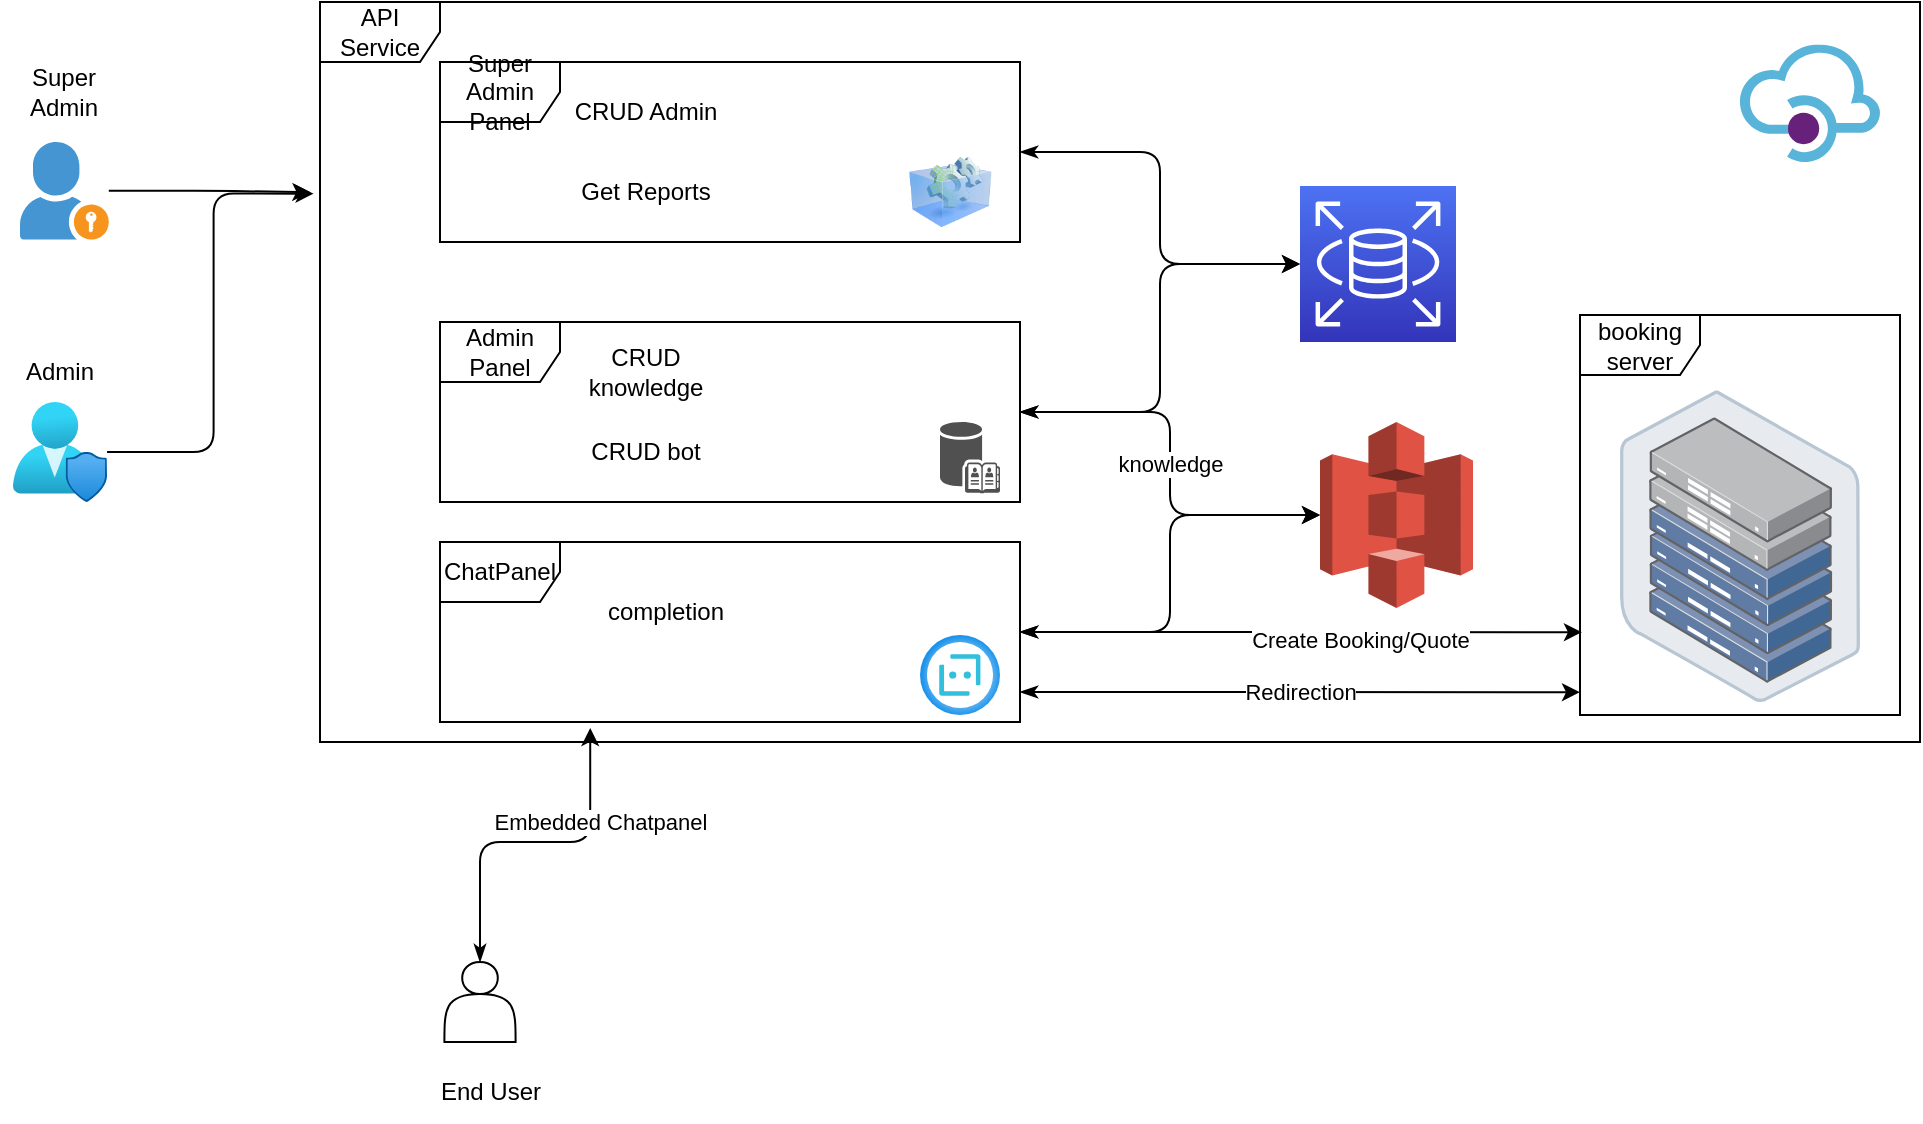 <mxfile>
    <diagram id="elhfV3wgOFtBAhaUHd_U" name="Page-1">
        <mxGraphModel dx="1089" dy="771" grid="1" gridSize="10" guides="1" tooltips="1" connect="1" arrows="1" fold="1" page="1" pageScale="1" pageWidth="827" pageHeight="1169" math="0" shadow="0">
            <root>
                <mxCell id="0"/>
                <mxCell id="1" parent="0"/>
                <mxCell id="10" value="" style="image;html=1;image=img/lib/clip_art/computers/Virtual_Application_128x128.png" vertex="1" parent="1">
                    <mxGeometry x="530" y="607.2" width="50" height="35.6" as="geometry"/>
                </mxCell>
                <mxCell id="45" value="" style="group" vertex="1" connectable="0" parent="1">
                    <mxGeometry x="82.2" y="560" width="60" height="88.8" as="geometry"/>
                </mxCell>
                <mxCell id="46" value="" style="shadow=0;dashed=0;html=1;strokeColor=none;fillColor=#4495D1;labelPosition=center;verticalLabelPosition=bottom;verticalAlign=top;align=center;outlineConnect=0;shape=mxgraph.veeam.portal_admin;" vertex="1" parent="45">
                    <mxGeometry x="7.8" y="40" width="44.4" height="48.8" as="geometry"/>
                </mxCell>
                <mxCell id="47" value="Super Admin" style="text;strokeColor=none;align=center;fillColor=none;html=1;verticalAlign=middle;whiteSpace=wrap;rounded=0;" vertex="1" parent="45">
                    <mxGeometry width="60" height="30" as="geometry"/>
                </mxCell>
                <mxCell id="50" value="API Service" style="shape=umlFrame;whiteSpace=wrap;html=1;" vertex="1" parent="1">
                    <mxGeometry x="240" y="530" width="800" height="370" as="geometry"/>
                </mxCell>
                <mxCell id="62" style="edgeStyle=orthogonalEdgeStyle;html=1;entryX=0;entryY=0.5;entryDx=0;entryDy=0;entryPerimeter=0;startArrow=classicThin;startFill=1;" edge="1" parent="1" source="49" target="59">
                    <mxGeometry relative="1" as="geometry"/>
                </mxCell>
                <mxCell id="49" value="Super Admin Panel" style="shape=umlFrame;whiteSpace=wrap;html=1;" vertex="1" parent="1">
                    <mxGeometry x="300" y="560" width="290" height="90" as="geometry"/>
                </mxCell>
                <mxCell id="52" style="edgeStyle=orthogonalEdgeStyle;html=1;entryX=-0.006;entryY=0.257;entryDx=0;entryDy=0;entryPerimeter=0;" edge="1" parent="1" source="46" target="50">
                    <mxGeometry relative="1" as="geometry"/>
                </mxCell>
                <mxCell id="53" value="" style="group" vertex="1" connectable="0" parent="1">
                    <mxGeometry x="80" y="700" width="60" height="80" as="geometry"/>
                </mxCell>
                <mxCell id="54" value="" style="aspect=fixed;html=1;points=[];align=center;image;fontSize=12;image=img/lib/azure2/management_governance/User_Privacy.svg;" vertex="1" parent="53">
                    <mxGeometry x="6.47" y="30" width="47.06" height="50" as="geometry"/>
                </mxCell>
                <mxCell id="55" value="Admin" style="text;strokeColor=none;align=center;fillColor=none;html=1;verticalAlign=middle;whiteSpace=wrap;rounded=0;" vertex="1" parent="53">
                    <mxGeometry width="60" height="30" as="geometry"/>
                </mxCell>
                <mxCell id="56" style="edgeStyle=orthogonalEdgeStyle;html=1;entryX=-0.004;entryY=0.259;entryDx=0;entryDy=0;entryPerimeter=0;" edge="1" parent="1" source="54" target="50">
                    <mxGeometry relative="1" as="geometry"/>
                </mxCell>
                <mxCell id="69" style="edgeStyle=orthogonalEdgeStyle;html=1;entryX=0;entryY=0.5;entryDx=0;entryDy=0;entryPerimeter=0;startArrow=classicThin;startFill=1;" edge="1" parent="1" source="58" target="59">
                    <mxGeometry relative="1" as="geometry"/>
                </mxCell>
                <mxCell id="72" value="knowledge" style="edgeStyle=orthogonalEdgeStyle;html=1;entryX=0;entryY=0.5;entryDx=0;entryDy=0;entryPerimeter=0;startArrow=classicThin;startFill=1;" edge="1" parent="1" source="58" target="70">
                    <mxGeometry relative="1" as="geometry"/>
                </mxCell>
                <mxCell id="58" value="Admin Panel" style="shape=umlFrame;whiteSpace=wrap;html=1;" vertex="1" parent="1">
                    <mxGeometry x="300" y="690" width="290" height="90" as="geometry"/>
                </mxCell>
                <mxCell id="59" value="" style="sketch=0;points=[[0,0,0],[0.25,0,0],[0.5,0,0],[0.75,0,0],[1,0,0],[0,1,0],[0.25,1,0],[0.5,1,0],[0.75,1,0],[1,1,0],[0,0.25,0],[0,0.5,0],[0,0.75,0],[1,0.25,0],[1,0.5,0],[1,0.75,0]];outlineConnect=0;fontColor=#232F3E;gradientColor=#4D72F3;gradientDirection=north;fillColor=#3334B9;strokeColor=#ffffff;dashed=0;verticalLabelPosition=bottom;verticalAlign=top;align=center;html=1;fontSize=12;fontStyle=0;aspect=fixed;shape=mxgraph.aws4.resourceIcon;resIcon=mxgraph.aws4.rds;" vertex="1" parent="1">
                    <mxGeometry x="730" y="622" width="78" height="78" as="geometry"/>
                </mxCell>
                <mxCell id="63" value="CRUD Admin" style="text;strokeColor=none;align=center;fillColor=none;html=1;verticalAlign=middle;whiteSpace=wrap;rounded=0;" vertex="1" parent="1">
                    <mxGeometry x="360" y="570" width="86" height="30" as="geometry"/>
                </mxCell>
                <mxCell id="66" value="Get Reports" style="text;strokeColor=none;align=center;fillColor=none;html=1;verticalAlign=middle;whiteSpace=wrap;rounded=0;" vertex="1" parent="1">
                    <mxGeometry x="360" y="610" width="86" height="30" as="geometry"/>
                </mxCell>
                <mxCell id="67" value="CRUD knowledge" style="text;strokeColor=none;align=center;fillColor=none;html=1;verticalAlign=middle;whiteSpace=wrap;rounded=0;" vertex="1" parent="1">
                    <mxGeometry x="360" y="700" width="86" height="30" as="geometry"/>
                </mxCell>
                <mxCell id="68" value="CRUD bot" style="text;strokeColor=none;align=center;fillColor=none;html=1;verticalAlign=middle;whiteSpace=wrap;rounded=0;" vertex="1" parent="1">
                    <mxGeometry x="360" y="740" width="86" height="30" as="geometry"/>
                </mxCell>
                <mxCell id="70" value="" style="outlineConnect=0;dashed=0;verticalLabelPosition=bottom;verticalAlign=top;align=center;html=1;shape=mxgraph.aws3.s3;fillColor=#E05243;gradientColor=none;" vertex="1" parent="1">
                    <mxGeometry x="740" y="740" width="76.5" height="93" as="geometry"/>
                </mxCell>
                <mxCell id="81" style="edgeStyle=orthogonalEdgeStyle;html=1;entryX=0;entryY=0.5;entryDx=0;entryDy=0;entryPerimeter=0;startArrow=classicThin;startFill=1;" edge="1" parent="1" source="75" target="70">
                    <mxGeometry relative="1" as="geometry"/>
                </mxCell>
                <mxCell id="82" style="edgeStyle=orthogonalEdgeStyle;html=1;entryX=0.006;entryY=0.793;entryDx=0;entryDy=0;entryPerimeter=0;startArrow=classicThin;startFill=1;" edge="1" parent="1" source="75" target="79">
                    <mxGeometry relative="1" as="geometry"/>
                </mxCell>
                <mxCell id="83" value="Create Booking/Quote" style="edgeLabel;html=1;align=center;verticalAlign=middle;resizable=0;points=[];" vertex="1" connectable="0" parent="82">
                    <mxGeometry x="0.207" y="-4" relative="1" as="geometry">
                        <mxPoint as="offset"/>
                    </mxGeometry>
                </mxCell>
                <mxCell id="84" value="Redirection" style="edgeStyle=orthogonalEdgeStyle;html=1;entryX=0;entryY=0.943;entryDx=0;entryDy=0;entryPerimeter=0;startArrow=classicThin;startFill=1;" edge="1" parent="1" source="75" target="79">
                    <mxGeometry relative="1" as="geometry">
                        <Array as="points">
                            <mxPoint x="660" y="875"/>
                            <mxPoint x="660" y="875"/>
                        </Array>
                    </mxGeometry>
                </mxCell>
                <mxCell id="75" value="ChatPanel" style="shape=umlFrame;whiteSpace=wrap;html=1;" vertex="1" parent="1">
                    <mxGeometry x="300" y="800" width="290" height="90" as="geometry"/>
                </mxCell>
                <mxCell id="77" value="Embedded Chatpanel" style="edgeStyle=orthogonalEdgeStyle;html=1;exitX=0.5;exitY=0;exitDx=0;exitDy=0;entryX=0.259;entryY=1.033;entryDx=0;entryDy=0;entryPerimeter=0;startArrow=classicThin;startFill=1;" edge="1" parent="1" source="76" target="75">
                    <mxGeometry x="0.454" y="-5" relative="1" as="geometry">
                        <mxPoint as="offset"/>
                    </mxGeometry>
                </mxCell>
                <mxCell id="76" value="" style="shape=actor;whiteSpace=wrap;html=1;" vertex="1" parent="1">
                    <mxGeometry x="302.2" y="1010" width="35.6" height="40" as="geometry"/>
                </mxCell>
                <mxCell id="78" value="completion" style="text;strokeColor=none;align=center;fillColor=none;html=1;verticalAlign=middle;whiteSpace=wrap;rounded=0;" vertex="1" parent="1">
                    <mxGeometry x="370" y="820" width="86" height="30" as="geometry"/>
                </mxCell>
                <mxCell id="79" value="booking server" style="shape=umlFrame;whiteSpace=wrap;html=1;" vertex="1" parent="1">
                    <mxGeometry x="870" y="686.5" width="160" height="200" as="geometry"/>
                </mxCell>
                <mxCell id="2" value="" style="aspect=fixed;html=1;points=[];align=center;image;fontSize=12;image=img/lib/azure2/ai_machine_learning/Bot_Services.svg;container=0;" vertex="1" parent="1">
                    <mxGeometry x="540" y="846.5" width="40" height="40" as="geometry"/>
                </mxCell>
                <mxCell id="85" value="" style="points=[];aspect=fixed;html=1;align=center;shadow=0;dashed=0;image;image=img/lib/allied_telesis/storage/Datacenter_Server_Half_Rack_ToR.svg;" vertex="1" parent="1">
                    <mxGeometry x="890" y="724.08" width="120" height="155.92" as="geometry"/>
                </mxCell>
                <mxCell id="86" value="" style="sketch=0;aspect=fixed;html=1;points=[];align=center;image;fontSize=12;image=img/lib/mscae/API_Management.svg;" vertex="1" parent="1">
                    <mxGeometry x="950" y="551.2" width="70" height="58.8" as="geometry"/>
                </mxCell>
                <mxCell id="26" value="" style="sketch=0;shadow=0;dashed=0;html=1;strokeColor=none;fillColor=#505050;labelPosition=center;verticalLabelPosition=bottom;verticalAlign=top;outlineConnect=0;align=center;shape=mxgraph.office.databases.address_book_store;container=0;" vertex="1" parent="1">
                    <mxGeometry x="550" y="740" width="30" height="35.6" as="geometry"/>
                </mxCell>
                <mxCell id="87" value="End User" style="text;html=1;align=center;verticalAlign=middle;resizable=0;points=[];autosize=1;strokeColor=none;fillColor=none;" vertex="1" parent="1">
                    <mxGeometry x="290" y="1060" width="70" height="30" as="geometry"/>
                </mxCell>
            </root>
        </mxGraphModel>
    </diagram>
</mxfile>